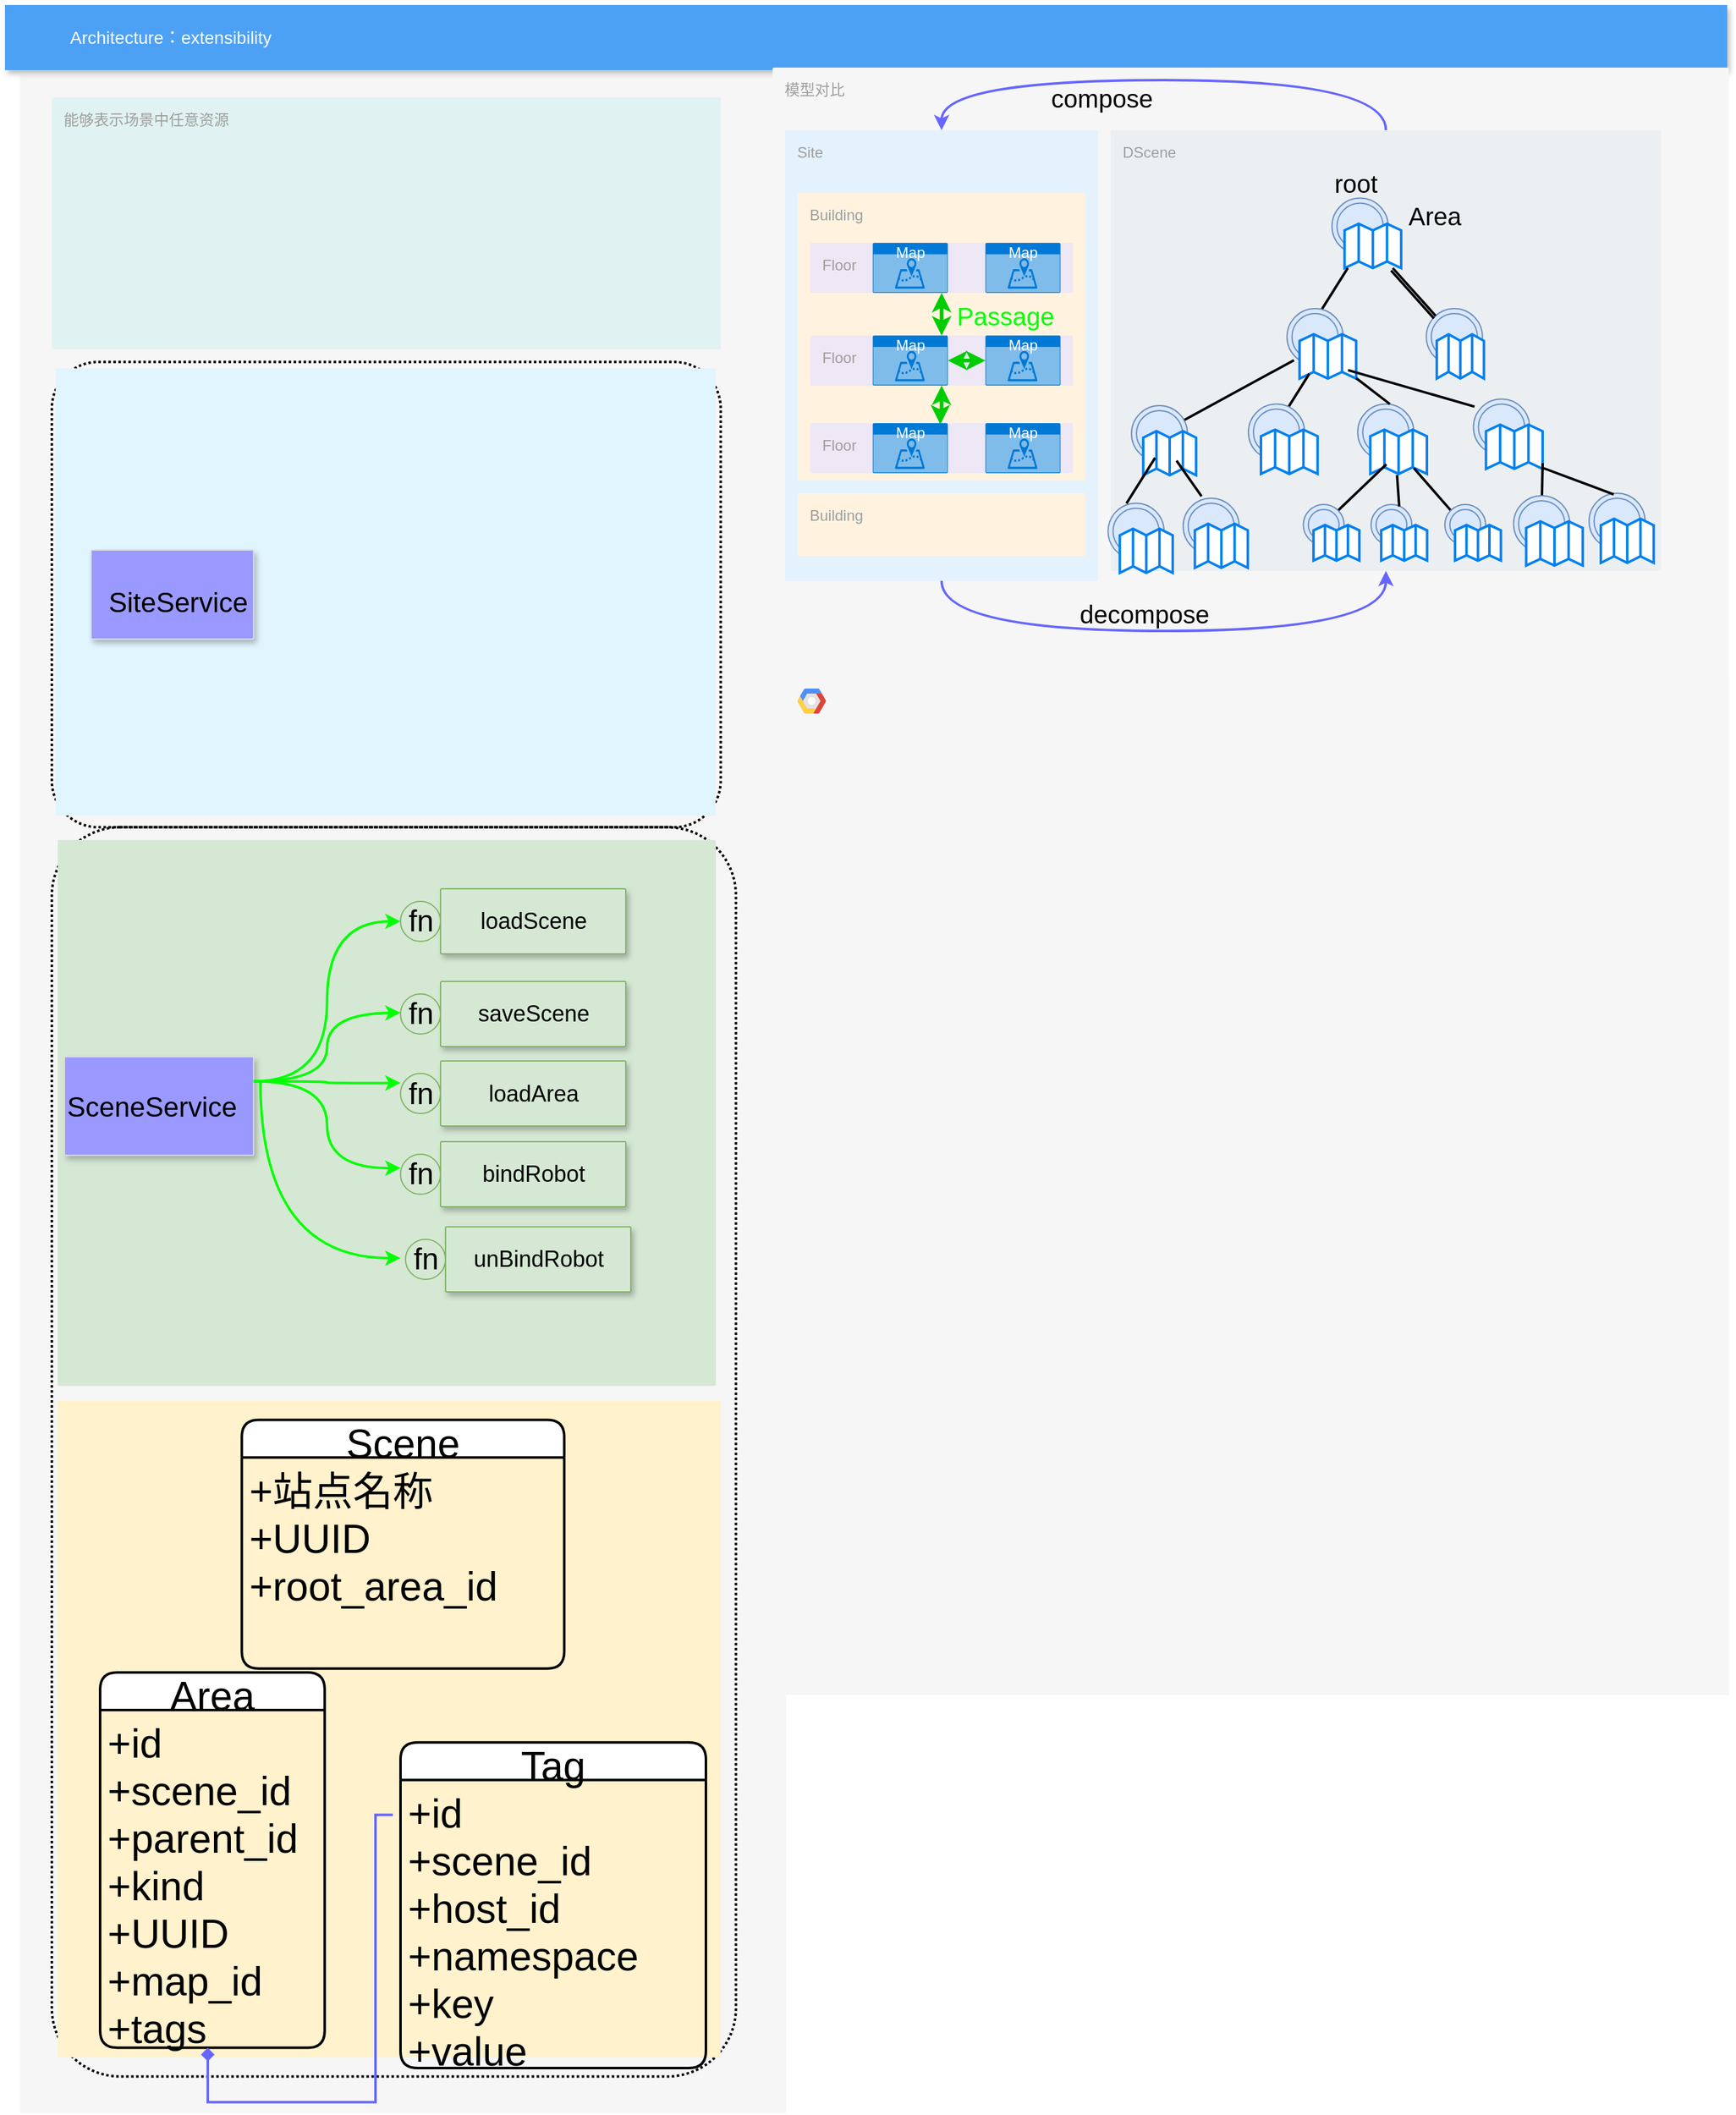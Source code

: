 <mxfile version="17.4.6" type="github">
  <diagram id="f106602c-feb2-e66a-4537-3a34d633f6aa" name="Page-1">
    <mxGraphModel dx="2060" dy="1194" grid="1" gridSize="4" guides="1" tooltips="1" connect="1" arrows="1" fold="1" page="1" pageScale="1" pageWidth="1169" pageHeight="827" background="none" math="0" shadow="0">
      <root>
        <mxCell id="0" />
        <mxCell id="1" parent="0" />
        <mxCell id="14" value="" style="fillColor=#F6F6F6;strokeColor=none;shadow=0;gradientColor=none;fontSize=14;align=left;spacing=10;fontColor=#717171;9E9E9E;verticalAlign=top;spacingTop=-4;fontStyle=0;spacingLeft=40;html=1;" parent="1" vertex="1">
          <mxGeometry x="460" y="96" width="612" height="1628" as="geometry" />
        </mxCell>
        <mxCell id="tvqW-mT6Z6pj6yy6xD2d-580" value="" style="rounded=1;arcSize=10;dashed=1;fillColor=none;gradientColor=none;dashPattern=1 1;strokeWidth=2;" vertex="1" parent="14">
          <mxGeometry x="25.415" y="600.794" width="546.585" height="997.93" as="geometry" />
        </mxCell>
        <mxCell id="MLptsEWVuVLRwVdw8l3M-595" value="" style="rounded=1;arcSize=10;dashed=1;fillColor=none;gradientColor=none;dashPattern=1 1;strokeWidth=2;" parent="14" vertex="1">
          <mxGeometry x="25.415" y="229.116" width="534.414" height="371.678" as="geometry" />
        </mxCell>
        <mxCell id="580" value="" style="rounded=1;absoluteArcSize=1;arcSize=2;html=1;strokeColor=none;gradientColor=none;shadow=0;dashed=0;strokeColor=none;fontSize=12;fontColor=#9E9E9E;align=left;verticalAlign=top;spacing=10;spacingTop=-4;fillColor=#E1F5FE;" parent="14" vertex="1">
          <mxGeometry x="28.397" y="234.208" width="527.376" height="357.244" as="geometry" />
        </mxCell>
        <mxCell id="572" value="" style="strokeColor=#dddddd;fillColor=#9999FF;shadow=1;strokeWidth=1;rounded=1;absoluteArcSize=1;arcSize=2;fontSize=10;fontColor=#9E9E9E;align=center;html=1;" parent="14" vertex="1">
          <mxGeometry x="56.794" y="379.404" width="129.816" height="71.115" as="geometry" />
        </mxCell>
        <mxCell id="MLptsEWVuVLRwVdw8l3M-589" value="" style="rounded=1;absoluteArcSize=1;arcSize=2;html=1;strokeColor=#82b366;shadow=0;dashed=0;strokeColor=none;fontSize=12;align=left;verticalAlign=top;spacing=10;spacingTop=-4;fillColor=#d5e8d4;" parent="14" vertex="1">
          <mxGeometry x="30.11" y="610.978" width="525.89" height="436.109" as="geometry" />
        </mxCell>
        <mxCell id="MLptsEWVuVLRwVdw8l3M-590" value="" style="rounded=1;absoluteArcSize=1;arcSize=2;html=1;strokeColor=#d6b656;shadow=0;dashed=0;strokeColor=none;fontSize=12;align=left;verticalAlign=top;spacing=10;spacingTop=-4;fillColor=#fff2cc;" parent="14" vertex="1">
          <mxGeometry x="30.111" y="1059.027" width="529.719" height="524.422" as="geometry" />
        </mxCell>
        <mxCell id="MLptsEWVuVLRwVdw8l3M-593" value="" style="strokeColor=#dddddd;fillColor=#9999FF;shadow=1;strokeWidth=1;rounded=1;absoluteArcSize=1;arcSize=2;fontSize=10;fontColor=#9E9E9E;align=center;html=1;" parent="14" vertex="1">
          <mxGeometry x="35.496" y="784.088" width="151.113" height="78.829" as="geometry" />
        </mxCell>
        <mxCell id="MLptsEWVuVLRwVdw8l3M-607" value="&lt;span style=&quot;font-size: 22px&quot;&gt;SiteService&lt;/span&gt;" style="text;html=1;resizable=0;autosize=1;align=center;verticalAlign=middle;points=[];fillColor=none;strokeColor=none;rounded=0;" parent="14" vertex="1">
          <mxGeometry x="60.848" y="412.416" width="130" height="20" as="geometry" />
        </mxCell>
        <mxCell id="MLptsEWVuVLRwVdw8l3M-609" value="SceneService" style="text;html=1;resizable=0;autosize=1;align=center;verticalAlign=middle;points=[];fillColor=none;strokeColor=none;rounded=0;fontSize=22;" parent="14" vertex="1">
          <mxGeometry x="30.109" y="809.548" width="150" height="30" as="geometry" />
        </mxCell>
        <mxCell id="tvqW-mT6Z6pj6yy6xD2d-581" value="能够表示场景中任意资源" style="sketch=0;points=[[0,0,0],[0.25,0,0],[0.5,0,0],[0.75,0,0],[1,0,0],[1,0.25,0],[1,0.5,0],[1,0.75,0],[1,1,0],[0.75,1,0],[0.5,1,0],[0.25,1,0],[0,1,0],[0,0.75,0],[0,0.5,0],[0,0.25,0]];rounded=1;absoluteArcSize=1;arcSize=2;html=1;strokeColor=none;gradientColor=none;shadow=0;dashed=0;fontSize=12;fontColor=#9E9E9E;align=left;verticalAlign=top;spacing=10;spacingTop=-4;fillColor=#E0F2F1;" vertex="1" parent="14">
          <mxGeometry x="25.415" y="17.82" width="534.414" height="201.113" as="geometry" />
        </mxCell>
        <mxCell id="tvqW-mT6Z6pj6yy6xD2d-582" value="Scene" style="swimlane;childLayout=stackLayout;horizontal=1;startSize=30;horizontalStack=0;rounded=1;fontSize=32;fontStyle=0;strokeWidth=2;resizeParent=0;resizeLast=1;shadow=0;dashed=0;align=center;" vertex="1" parent="14">
          <mxGeometry x="177.201" y="1074.302" width="257.603" height="198.568" as="geometry" />
        </mxCell>
        <mxCell id="tvqW-mT6Z6pj6yy6xD2d-583" value="+站点名称&#xa;+UUID&#xa;+root_area_id" style="align=left;strokeColor=none;fillColor=none;spacingLeft=4;fontSize=32;verticalAlign=top;resizable=0;rotatable=0;part=1;" vertex="1" parent="tvqW-mT6Z6pj6yy6xD2d-582">
          <mxGeometry y="30" width="257.603" height="168.568" as="geometry" />
        </mxCell>
        <mxCell id="tvqW-mT6Z6pj6yy6xD2d-584" value="Area" style="swimlane;childLayout=stackLayout;horizontal=1;startSize=30;horizontalStack=0;rounded=1;fontSize=32;fontStyle=0;strokeWidth=2;resizeParent=0;resizeLast=1;shadow=0;dashed=0;align=center;" vertex="1" parent="14">
          <mxGeometry x="64" y="1275.999" width="179.41" height="299.791" as="geometry" />
        </mxCell>
        <mxCell id="tvqW-mT6Z6pj6yy6xD2d-585" value="+id&#xa;+scene_id&#xa;+parent_id&#xa;+kind&#xa;+UUID&#xa;+map_id&#xa;+tags" style="align=left;strokeColor=none;fillColor=none;spacingLeft=4;fontSize=32;verticalAlign=top;resizable=0;rotatable=0;part=1;" vertex="1" parent="tvqW-mT6Z6pj6yy6xD2d-584">
          <mxGeometry y="30" width="179.41" height="269.791" as="geometry" />
        </mxCell>
        <mxCell id="tvqW-mT6Z6pj6yy6xD2d-587" value="Tag" style="swimlane;childLayout=stackLayout;horizontal=1;startSize=30;horizontalStack=0;rounded=1;fontSize=32;fontStyle=0;strokeWidth=2;resizeParent=0;resizeLast=1;shadow=0;dashed=0;align=center;" vertex="1" parent="14">
          <mxGeometry x="304" y="1331.86" width="244" height="260.14" as="geometry" />
        </mxCell>
        <mxCell id="tvqW-mT6Z6pj6yy6xD2d-588" value="+id&#xa;+scene_id&#xa;+host_id&#xa;+namespace&#xa;+key&#xa;+value&#xa;" style="align=left;strokeColor=none;fillColor=none;spacingLeft=4;fontSize=32;verticalAlign=top;resizable=0;rotatable=0;part=1;" vertex="1" parent="tvqW-mT6Z6pj6yy6xD2d-587">
          <mxGeometry y="30" width="244" height="230.14" as="geometry" />
        </mxCell>
        <mxCell id="tvqW-mT6Z6pj6yy6xD2d-586" style="edgeStyle=orthogonalEdgeStyle;rounded=0;orthogonalLoop=1;jettySize=auto;html=1;fontColor=#7F00FF;endArrow=diamond;endFill=1;strokeColor=#6666FF;strokeWidth=2;exitX=-0.025;exitY=0.121;exitDx=0;exitDy=0;exitPerimeter=0;" edge="1" parent="14" source="tvqW-mT6Z6pj6yy6xD2d-588" target="tvqW-mT6Z6pj6yy6xD2d-585">
          <mxGeometry relative="1" as="geometry">
            <mxPoint x="654" y="1063.775" as="targetPoint" />
            <Array as="points">
              <mxPoint x="298" y="1390.312" />
              <mxPoint x="284" y="1390.312" />
              <mxPoint x="284" y="1619.317" />
              <mxPoint x="150" y="1619.317" />
            </Array>
          </mxGeometry>
        </mxCell>
        <mxCell id="tvqW-mT6Z6pj6yy6xD2d-597" style="edgeStyle=orthogonalEdgeStyle;curved=1;rounded=0;orthogonalLoop=1;jettySize=auto;html=1;entryX=1;entryY=0.25;entryDx=0;entryDy=0;startArrow=classic;startFill=1;strokeWidth=2;strokeColor=#00FF00;endArrow=none;endFill=0;" edge="1" parent="14" source="tvqW-mT6Z6pj6yy6xD2d-592" target="MLptsEWVuVLRwVdw8l3M-593">
          <mxGeometry relative="1" as="geometry" />
        </mxCell>
        <mxCell id="tvqW-mT6Z6pj6yy6xD2d-599" style="edgeStyle=orthogonalEdgeStyle;curved=1;rounded=0;orthogonalLoop=1;jettySize=auto;html=1;entryX=1;entryY=0.25;entryDx=0;entryDy=0;startArrow=classic;startFill=1;endArrow=none;endFill=0;strokeColor=#00FF00;strokeWidth=2;" edge="1" parent="14" target="MLptsEWVuVLRwVdw8l3M-593">
          <mxGeometry relative="1" as="geometry">
            <mxPoint x="304" y="805" as="sourcePoint" />
          </mxGeometry>
        </mxCell>
        <mxCell id="tvqW-mT6Z6pj6yy6xD2d-598" style="edgeStyle=orthogonalEdgeStyle;curved=1;rounded=0;orthogonalLoop=1;jettySize=auto;html=1;entryX=1;entryY=0.25;entryDx=0;entryDy=0;startArrow=classic;startFill=1;endArrow=none;endFill=0;strokeColor=#00FF00;strokeWidth=2;" edge="1" parent="14" target="MLptsEWVuVLRwVdw8l3M-593">
          <mxGeometry relative="1" as="geometry">
            <mxPoint x="304" y="749" as="sourcePoint" />
          </mxGeometry>
        </mxCell>
        <mxCell id="tvqW-mT6Z6pj6yy6xD2d-600" style="edgeStyle=orthogonalEdgeStyle;curved=1;rounded=0;orthogonalLoop=1;jettySize=auto;html=1;entryX=1;entryY=0.25;entryDx=0;entryDy=0;startArrow=classic;startFill=1;endArrow=none;endFill=0;strokeColor=#00FF00;strokeWidth=2;" edge="1" parent="14" target="MLptsEWVuVLRwVdw8l3M-593">
          <mxGeometry relative="1" as="geometry">
            <mxPoint x="304" y="873" as="sourcePoint" />
          </mxGeometry>
        </mxCell>
        <mxCell id="tvqW-mT6Z6pj6yy6xD2d-603" value="" style="group" vertex="1" connectable="0" parent="14">
          <mxGeometry x="304" y="650" width="180" height="52" as="geometry" />
        </mxCell>
        <mxCell id="tvqW-mT6Z6pj6yy6xD2d-592" value="fn" style="shape=mxgraph.electrical.abstract.function;html=1;shadow=0;dashed=0;align=center;strokeWidth=1;fontSize=24;fillColor=#d5e8d4;strokeColor=#82b366;" vertex="1" parent="tvqW-mT6Z6pj6yy6xD2d-603">
          <mxGeometry y="10" width="32" height="32" as="geometry" />
        </mxCell>
        <mxCell id="tvqW-mT6Z6pj6yy6xD2d-602" value="&lt;font style=&quot;font-size: 18px&quot;&gt;loadScene&lt;/font&gt;" style="strokeColor=#82b366;fillColor=#d5e8d4;shadow=1;strokeWidth=1;rounded=1;absoluteArcSize=1;arcSize=2;fontSize=10;align=center;html=1;" vertex="1" parent="tvqW-mT6Z6pj6yy6xD2d-603">
          <mxGeometry x="32" width="148" height="52" as="geometry" />
        </mxCell>
        <mxCell id="tvqW-mT6Z6pj6yy6xD2d-604" value="" style="group" vertex="1" connectable="0" parent="14">
          <mxGeometry x="304" y="724" width="180" height="52" as="geometry" />
        </mxCell>
        <mxCell id="tvqW-mT6Z6pj6yy6xD2d-605" value="fn" style="shape=mxgraph.electrical.abstract.function;html=1;shadow=0;dashed=0;align=center;strokeWidth=1;fontSize=24;fillColor=#d5e8d4;strokeColor=#82b366;" vertex="1" parent="tvqW-mT6Z6pj6yy6xD2d-604">
          <mxGeometry y="10" width="32" height="32" as="geometry" />
        </mxCell>
        <mxCell id="tvqW-mT6Z6pj6yy6xD2d-606" value="&lt;font style=&quot;font-size: 18px&quot;&gt;saveScene&lt;/font&gt;" style="strokeColor=#82b366;fillColor=#d5e8d4;shadow=1;strokeWidth=1;rounded=1;absoluteArcSize=1;arcSize=2;fontSize=10;align=center;html=1;" vertex="1" parent="tvqW-mT6Z6pj6yy6xD2d-604">
          <mxGeometry x="32" width="148" height="52" as="geometry" />
        </mxCell>
        <mxCell id="tvqW-mT6Z6pj6yy6xD2d-607" value="" style="group" vertex="1" connectable="0" parent="14">
          <mxGeometry x="304" y="787.55" width="180" height="52" as="geometry" />
        </mxCell>
        <mxCell id="tvqW-mT6Z6pj6yy6xD2d-608" value="fn" style="shape=mxgraph.electrical.abstract.function;html=1;shadow=0;dashed=0;align=center;strokeWidth=1;fontSize=24;fillColor=#d5e8d4;strokeColor=#82b366;" vertex="1" parent="tvqW-mT6Z6pj6yy6xD2d-607">
          <mxGeometry y="10" width="32" height="32" as="geometry" />
        </mxCell>
        <mxCell id="tvqW-mT6Z6pj6yy6xD2d-609" value="&lt;font style=&quot;font-size: 18px&quot;&gt;loadArea&lt;/font&gt;" style="strokeColor=#82b366;fillColor=#d5e8d4;shadow=1;strokeWidth=1;rounded=1;absoluteArcSize=1;arcSize=2;fontSize=10;align=center;html=1;" vertex="1" parent="tvqW-mT6Z6pj6yy6xD2d-607">
          <mxGeometry x="32" width="148" height="52" as="geometry" />
        </mxCell>
        <mxCell id="tvqW-mT6Z6pj6yy6xD2d-610" value="" style="group" vertex="1" connectable="0" parent="14">
          <mxGeometry x="304" y="852" width="180" height="52" as="geometry" />
        </mxCell>
        <mxCell id="tvqW-mT6Z6pj6yy6xD2d-611" value="fn" style="shape=mxgraph.electrical.abstract.function;html=1;shadow=0;dashed=0;align=center;strokeWidth=1;fontSize=24;fillColor=#d5e8d4;strokeColor=#82b366;" vertex="1" parent="tvqW-mT6Z6pj6yy6xD2d-610">
          <mxGeometry y="10" width="32" height="32" as="geometry" />
        </mxCell>
        <mxCell id="tvqW-mT6Z6pj6yy6xD2d-612" value="&lt;font style=&quot;font-size: 18px&quot;&gt;bindRobot&lt;/font&gt;" style="strokeColor=#82b366;fillColor=#d5e8d4;shadow=1;strokeWidth=1;rounded=1;absoluteArcSize=1;arcSize=2;fontSize=10;align=center;html=1;" vertex="1" parent="tvqW-mT6Z6pj6yy6xD2d-610">
          <mxGeometry x="32" width="148" height="52" as="geometry" />
        </mxCell>
        <mxCell id="tvqW-mT6Z6pj6yy6xD2d-613" value="" style="group" vertex="1" connectable="0" parent="14">
          <mxGeometry x="308" y="920" width="180" height="52" as="geometry" />
        </mxCell>
        <mxCell id="tvqW-mT6Z6pj6yy6xD2d-614" value="fn" style="shape=mxgraph.electrical.abstract.function;html=1;shadow=0;dashed=0;align=center;strokeWidth=1;fontSize=24;fillColor=#d5e8d4;strokeColor=#82b366;" vertex="1" parent="tvqW-mT6Z6pj6yy6xD2d-613">
          <mxGeometry y="10" width="32" height="32" as="geometry" />
        </mxCell>
        <mxCell id="tvqW-mT6Z6pj6yy6xD2d-615" value="&lt;font style=&quot;font-size: 18px&quot;&gt;unBindRobot&lt;/font&gt;" style="strokeColor=#82b366;fillColor=#d5e8d4;shadow=1;strokeWidth=1;rounded=1;absoluteArcSize=1;arcSize=2;fontSize=10;align=center;html=1;" vertex="1" parent="tvqW-mT6Z6pj6yy6xD2d-613">
          <mxGeometry x="32" width="148" height="52" as="geometry" />
        </mxCell>
        <mxCell id="2" value="Architecture：extensibility" style="fillColor=#4DA1F5;strokeColor=none;shadow=1;gradientColor=none;fontSize=14;align=left;spacingLeft=50;fontColor=#ffffff;html=1;" parent="1" vertex="1">
          <mxGeometry x="448" y="40" width="1376" height="52" as="geometry" />
        </mxCell>
        <mxCell id="MLptsEWVuVLRwVdw8l3M-666" value="模型对比" style="sketch=0;points=[[0,0,0],[0.25,0,0],[0.5,0,0],[0.75,0,0],[1,0,0],[1,0.25,0],[1,0.5,0],[1,0.75,0],[1,1,0],[0.75,1,0],[0.5,1,0],[0.25,1,0],[0,1,0],[0,0.75,0],[0,0.5,0],[0,0.25,0]];rounded=1;absoluteArcSize=1;arcSize=2;html=1;strokeColor=none;gradientColor=none;shadow=0;dashed=0;fontSize=12;fontColor=#9E9E9E;align=left;verticalAlign=top;spacing=10;spacingTop=-4;fillColor=#F6F6F6;" parent="1" vertex="1">
          <mxGeometry x="1061.3" y="90" width="764" height="1300" as="geometry" />
        </mxCell>
        <mxCell id="MLptsEWVuVLRwVdw8l3M-667" value="Site" style="sketch=0;points=[[0,0,0],[0.25,0,0],[0.5,0,0],[0.75,0,0],[1,0,0],[1,0.25,0],[1,0.5,0],[1,0.75,0],[1,1,0],[0.75,1,0],[0.5,1,0],[0.25,1,0],[0,1,0],[0,0.75,0],[0,0.5,0],[0,0.25,0]];rounded=1;absoluteArcSize=1;arcSize=2;html=1;strokeColor=none;gradientColor=none;shadow=0;dashed=0;fontSize=12;fontColor=#9E9E9E;align=left;verticalAlign=top;spacing=10;spacingTop=-4;fillColor=#E3F2FD;" parent="MLptsEWVuVLRwVdw8l3M-666" vertex="1">
          <mxGeometry width="250" height="360" relative="1" as="geometry">
            <mxPoint x="10" y="50" as="offset" />
          </mxGeometry>
        </mxCell>
        <mxCell id="MLptsEWVuVLRwVdw8l3M-668" value="Building" style="sketch=0;points=[[0,0,0],[0.25,0,0],[0.5,0,0],[0.75,0,0],[1,0,0],[1,0.25,0],[1,0.5,0],[1,0.75,0],[1,1,0],[0.75,1,0],[0.5,1,0],[0.25,1,0],[0,1,0],[0,0.75,0],[0,0.5,0],[0,0.25,0]];rounded=1;absoluteArcSize=1;arcSize=2;html=1;strokeColor=none;gradientColor=none;shadow=0;dashed=0;fontSize=12;fontColor=#9E9E9E;align=left;verticalAlign=top;spacing=10;spacingTop=-4;fillColor=#FFF3E0;" parent="MLptsEWVuVLRwVdw8l3M-667" vertex="1">
          <mxGeometry width="230" height="230" relative="1" as="geometry">
            <mxPoint x="10" y="50" as="offset" />
          </mxGeometry>
        </mxCell>
        <mxCell id="MLptsEWVuVLRwVdw8l3M-687" value="" style="group" parent="MLptsEWVuVLRwVdw8l3M-668" vertex="1" connectable="0">
          <mxGeometry x="10" y="40" width="210" height="40" as="geometry" />
        </mxCell>
        <mxCell id="MLptsEWVuVLRwVdw8l3M-696" style="edgeStyle=orthogonalEdgeStyle;rounded=0;orthogonalLoop=1;jettySize=auto;html=1;fontSize=20;startArrow=classic;startFill=1;strokeColor=#00CC00;strokeWidth=3;" parent="MLptsEWVuVLRwVdw8l3M-687" source="MLptsEWVuVLRwVdw8l3M-669" target="MLptsEWVuVLRwVdw8l3M-689" edge="1">
          <mxGeometry relative="1" as="geometry" />
        </mxCell>
        <mxCell id="MLptsEWVuVLRwVdw8l3M-669" value="Floor" style="sketch=0;points=[[0,0,0],[0.25,0,0],[0.5,0,0],[0.75,0,0],[1,0,0],[1,0.25,0],[1,0.5,0],[1,0.75,0],[1,1,0],[0.75,1,0],[0.5,1,0],[0.25,1,0],[0,1,0],[0,0.75,0],[0,0.5,0],[0,0.25,0]];rounded=1;absoluteArcSize=1;arcSize=2;html=1;strokeColor=none;gradientColor=none;shadow=0;dashed=0;fontSize=12;fontColor=#9E9E9E;align=left;verticalAlign=top;spacing=10;spacingTop=-4;fillColor=#EDE7F6;" parent="MLptsEWVuVLRwVdw8l3M-687" vertex="1">
          <mxGeometry width="210" height="40" relative="1" as="geometry">
            <mxPoint as="offset" />
          </mxGeometry>
        </mxCell>
        <mxCell id="MLptsEWVuVLRwVdw8l3M-685" value="Map" style="html=1;strokeColor=none;fillColor=#0079D6;labelPosition=center;verticalLabelPosition=middle;verticalAlign=top;align=center;fontSize=12;outlineConnect=0;spacingTop=-6;fontColor=#FFFFFF;sketch=0;shape=mxgraph.sitemap.map;" parent="MLptsEWVuVLRwVdw8l3M-687" vertex="1">
          <mxGeometry x="50" width="60" height="40" as="geometry" />
        </mxCell>
        <mxCell id="MLptsEWVuVLRwVdw8l3M-686" value="Map" style="html=1;strokeColor=none;fillColor=#0079D6;labelPosition=center;verticalLabelPosition=middle;verticalAlign=top;align=center;fontSize=12;outlineConnect=0;spacingTop=-6;fontColor=#FFFFFF;sketch=0;shape=mxgraph.sitemap.map;" parent="MLptsEWVuVLRwVdw8l3M-687" vertex="1">
          <mxGeometry x="140" width="60" height="40" as="geometry" />
        </mxCell>
        <mxCell id="MLptsEWVuVLRwVdw8l3M-688" value="" style="group" parent="MLptsEWVuVLRwVdw8l3M-668" vertex="1" connectable="0">
          <mxGeometry x="10" y="114" width="210" height="40" as="geometry" />
        </mxCell>
        <mxCell id="MLptsEWVuVLRwVdw8l3M-689" value="Floor" style="sketch=0;points=[[0,0,0],[0.25,0,0],[0.5,0,0],[0.75,0,0],[1,0,0],[1,0.25,0],[1,0.5,0],[1,0.75,0],[1,1,0],[0.75,1,0],[0.5,1,0],[0.25,1,0],[0,1,0],[0,0.75,0],[0,0.5,0],[0,0.25,0]];rounded=1;absoluteArcSize=1;arcSize=2;html=1;strokeColor=none;gradientColor=none;shadow=0;dashed=0;fontSize=12;fontColor=#9E9E9E;align=left;verticalAlign=top;spacing=10;spacingTop=-4;fillColor=#EDE7F6;" parent="MLptsEWVuVLRwVdw8l3M-688" vertex="1">
          <mxGeometry width="210" height="40" relative="1" as="geometry">
            <mxPoint as="offset" />
          </mxGeometry>
        </mxCell>
        <mxCell id="MLptsEWVuVLRwVdw8l3M-698" style="edgeStyle=orthogonalEdgeStyle;rounded=0;orthogonalLoop=1;jettySize=auto;html=1;entryX=0.9;entryY=0.025;entryDx=0;entryDy=0;entryPerimeter=0;fontSize=20;startArrow=classic;startFill=1;strokeColor=#00CC00;strokeWidth=3;" parent="MLptsEWVuVLRwVdw8l3M-688" source="MLptsEWVuVLRwVdw8l3M-689" target="MLptsEWVuVLRwVdw8l3M-694" edge="1">
          <mxGeometry relative="1" as="geometry" />
        </mxCell>
        <mxCell id="MLptsEWVuVLRwVdw8l3M-697" style="edgeStyle=orthogonalEdgeStyle;rounded=0;orthogonalLoop=1;jettySize=auto;html=1;exitX=1;exitY=0.5;exitDx=0;exitDy=0;exitPerimeter=0;fontSize=20;startArrow=classic;startFill=1;strokeColor=#00CC00;strokeWidth=3;" parent="MLptsEWVuVLRwVdw8l3M-688" source="MLptsEWVuVLRwVdw8l3M-690" target="MLptsEWVuVLRwVdw8l3M-691" edge="1">
          <mxGeometry relative="1" as="geometry" />
        </mxCell>
        <mxCell id="MLptsEWVuVLRwVdw8l3M-690" value="Map" style="html=1;strokeColor=none;fillColor=#0079D6;labelPosition=center;verticalLabelPosition=middle;verticalAlign=top;align=center;fontSize=12;outlineConnect=0;spacingTop=-6;fontColor=#FFFFFF;sketch=0;shape=mxgraph.sitemap.map;" parent="MLptsEWVuVLRwVdw8l3M-688" vertex="1">
          <mxGeometry x="50" width="60" height="40" as="geometry" />
        </mxCell>
        <mxCell id="MLptsEWVuVLRwVdw8l3M-691" value="Map" style="html=1;strokeColor=none;fillColor=#0079D6;labelPosition=center;verticalLabelPosition=middle;verticalAlign=top;align=center;fontSize=12;outlineConnect=0;spacingTop=-6;fontColor=#FFFFFF;sketch=0;shape=mxgraph.sitemap.map;" parent="MLptsEWVuVLRwVdw8l3M-688" vertex="1">
          <mxGeometry x="140" width="60" height="40" as="geometry" />
        </mxCell>
        <mxCell id="MLptsEWVuVLRwVdw8l3M-692" value="" style="group" parent="MLptsEWVuVLRwVdw8l3M-668" vertex="1" connectable="0">
          <mxGeometry x="10" y="184" width="210" height="40" as="geometry" />
        </mxCell>
        <mxCell id="MLptsEWVuVLRwVdw8l3M-693" value="Floor" style="sketch=0;points=[[0,0,0],[0.25,0,0],[0.5,0,0],[0.75,0,0],[1,0,0],[1,0.25,0],[1,0.5,0],[1,0.75,0],[1,1,0],[0.75,1,0],[0.5,1,0],[0.25,1,0],[0,1,0],[0,0.75,0],[0,0.5,0],[0,0.25,0]];rounded=1;absoluteArcSize=1;arcSize=2;html=1;strokeColor=none;gradientColor=none;shadow=0;dashed=0;fontSize=12;fontColor=#9E9E9E;align=left;verticalAlign=top;spacing=10;spacingTop=-4;fillColor=#EDE7F6;" parent="MLptsEWVuVLRwVdw8l3M-692" vertex="1">
          <mxGeometry width="210" height="40" relative="1" as="geometry">
            <mxPoint as="offset" />
          </mxGeometry>
        </mxCell>
        <mxCell id="MLptsEWVuVLRwVdw8l3M-694" value="Map" style="html=1;strokeColor=none;fillColor=#0079D6;labelPosition=center;verticalLabelPosition=middle;verticalAlign=top;align=center;fontSize=12;outlineConnect=0;spacingTop=-6;fontColor=#FFFFFF;sketch=0;shape=mxgraph.sitemap.map;" parent="MLptsEWVuVLRwVdw8l3M-692" vertex="1">
          <mxGeometry x="50" width="60" height="40" as="geometry" />
        </mxCell>
        <mxCell id="MLptsEWVuVLRwVdw8l3M-695" value="Map" style="html=1;strokeColor=none;fillColor=#0079D6;labelPosition=center;verticalLabelPosition=middle;verticalAlign=top;align=center;fontSize=12;outlineConnect=0;spacingTop=-6;fontColor=#FFFFFF;sketch=0;shape=mxgraph.sitemap.map;" parent="MLptsEWVuVLRwVdw8l3M-692" vertex="1">
          <mxGeometry x="140" width="60" height="40" as="geometry" />
        </mxCell>
        <mxCell id="MLptsEWVuVLRwVdw8l3M-699" value="&lt;font color=&quot;#00ff00&quot;&gt;Passage&lt;/font&gt;" style="text;html=1;resizable=0;autosize=1;align=center;verticalAlign=middle;points=[];fillColor=none;strokeColor=none;rounded=0;fontSize=20;" parent="MLptsEWVuVLRwVdw8l3M-668" vertex="1">
          <mxGeometry x="120" y="82" width="92" height="32" as="geometry" />
        </mxCell>
        <mxCell id="MLptsEWVuVLRwVdw8l3M-681" value="Building" style="sketch=0;points=[[0,0,0],[0.25,0,0],[0.5,0,0],[0.75,0,0],[1,0,0],[1,0.25,0],[1,0.5,0],[1,0.75,0],[1,1,0],[0.75,1,0],[0.5,1,0],[0.25,1,0],[0,1,0],[0,0.75,0],[0,0.5,0],[0,0.25,0]];rounded=1;absoluteArcSize=1;arcSize=2;html=1;strokeColor=none;gradientColor=none;shadow=0;dashed=0;fontSize=12;fontColor=#9E9E9E;align=left;verticalAlign=top;spacing=10;spacingTop=-4;fillColor=#FFF3E0;" parent="MLptsEWVuVLRwVdw8l3M-667" vertex="1">
          <mxGeometry x="10" y="290" width="230" height="50" as="geometry" />
        </mxCell>
        <mxCell id="MLptsEWVuVLRwVdw8l3M-798" style="edgeStyle=orthogonalEdgeStyle;curved=1;rounded=0;orthogonalLoop=1;jettySize=auto;html=1;exitX=0.5;exitY=0;exitDx=0;exitDy=0;exitPerimeter=0;entryX=0.5;entryY=0;entryDx=0;entryDy=0;entryPerimeter=0;fontSize=20;fontColor=#000000;startArrow=none;startFill=0;strokeColor=#6666FF;strokeWidth=2;" parent="MLptsEWVuVLRwVdw8l3M-666" source="MLptsEWVuVLRwVdw8l3M-673" target="MLptsEWVuVLRwVdw8l3M-667" edge="1">
          <mxGeometry relative="1" as="geometry">
            <Array as="points">
              <mxPoint x="490" y="10" />
              <mxPoint x="135" y="10" />
            </Array>
          </mxGeometry>
        </mxCell>
        <mxCell id="MLptsEWVuVLRwVdw8l3M-673" value="DScene" style="sketch=0;points=[[0,0,0],[0.25,0,0],[0.5,0,0],[0.75,0,0],[1,0,0],[1,0.25,0],[1,0.5,0],[1,0.75,0],[1,1,0],[0.75,1,0],[0.5,1,0],[0.25,1,0],[0,1,0],[0,0.75,0],[0,0.5,0],[0,0.25,0]];rounded=1;absoluteArcSize=1;arcSize=2;html=1;strokeColor=none;gradientColor=none;shadow=0;dashed=0;fontSize=12;fontColor=#9E9E9E;align=left;verticalAlign=top;spacing=10;spacingTop=-4;fillColor=#ECEFF1;" parent="MLptsEWVuVLRwVdw8l3M-666" vertex="1">
          <mxGeometry width="440" height="352" relative="1" as="geometry">
            <mxPoint x="270" y="50" as="offset" />
          </mxGeometry>
        </mxCell>
        <mxCell id="MLptsEWVuVLRwVdw8l3M-705" value="" style="group" parent="MLptsEWVuVLRwVdw8l3M-666" vertex="1" connectable="0">
          <mxGeometry x="446.905" y="104.297" width="113.867" height="72.206" as="geometry" />
        </mxCell>
        <mxCell id="MLptsEWVuVLRwVdw8l3M-706" value="" style="ellipse;shape=doubleEllipse;whiteSpace=wrap;html=1;aspect=fixed;fontSize=46;fillColor=#dae8fc;strokeColor=#6c8ebf;" parent="MLptsEWVuVLRwVdw8l3M-705" vertex="1">
          <mxGeometry width="44.889" height="44.889" as="geometry" />
        </mxCell>
        <mxCell id="MLptsEWVuVLRwVdw8l3M-707" value="" style="shape=image;html=1;verticalAlign=top;verticalLabelPosition=bottom;labelBackgroundColor=#ffffff;imageAspect=0;aspect=fixed;image=https://cdn4.iconfinder.com/data/icons/travello-basic-ui-1/64/tag-128.png;fontSize=46;fontColor=#7F00FF;" parent="MLptsEWVuVLRwVdw8l3M-705" vertex="1">
          <mxGeometry x="60.302" y="41.803" width="20.521" height="20.521" as="geometry" />
        </mxCell>
        <mxCell id="MLptsEWVuVLRwVdw8l3M-708" value="" style="html=1;verticalLabelPosition=bottom;align=center;labelBackgroundColor=#ffffff;verticalAlign=top;strokeWidth=2;strokeColor=#0080F0;shadow=0;dashed=0;shape=mxgraph.ios7.icons.map;fontSize=46;fontColor=#7F00FF;" parent="MLptsEWVuVLRwVdw8l3M-705" vertex="1">
          <mxGeometry x="10.05" y="20.427" width="45.227" height="35.39" as="geometry" />
        </mxCell>
        <mxCell id="MLptsEWVuVLRwVdw8l3M-754" value="Area" style="text;html=1;resizable=0;autosize=1;align=center;verticalAlign=middle;points=[];fillColor=none;strokeColor=none;rounded=0;fontSize=20;fontColor=#000000;" parent="MLptsEWVuVLRwVdw8l3M-705" vertex="1">
          <mxGeometry x="53.937" y="-2.006" width="56" height="32" as="geometry" />
        </mxCell>
        <mxCell id="MLptsEWVuVLRwVdw8l3M-721" style="edgeStyle=none;html=1;labelBackgroundColor=none;endArrow=none;endFill=0;strokeWidth=2;fontFamily=Verdana;fontSize=15;fontColor=#036897;exitX=0.057;exitY=0.999;exitDx=0;exitDy=0;exitPerimeter=0;" parent="MLptsEWVuVLRwVdw8l3M-666" source="MLptsEWVuVLRwVdw8l3M-708" edge="1">
          <mxGeometry relative="1" as="geometry">
            <mxPoint x="453.817" y="160.458" as="sourcePoint" />
            <mxPoint x="436.632" y="196.56" as="targetPoint" />
          </mxGeometry>
        </mxCell>
        <mxCell id="MLptsEWVuVLRwVdw8l3M-723" value="&lt;font color=&quot;#000000&quot;&gt;root&lt;/font&gt;" style="text;html=1;resizable=0;autosize=1;align=center;verticalAlign=middle;points=[];fillColor=none;strokeColor=none;rounded=0;fontSize=20;fontColor=#00FF00;" parent="MLptsEWVuVLRwVdw8l3M-666" vertex="1">
          <mxGeometry x="441.768" y="76.217" width="48" height="32" as="geometry" />
        </mxCell>
        <mxCell id="MLptsEWVuVLRwVdw8l3M-725" value="" style="group" parent="MLptsEWVuVLRwVdw8l3M-666" vertex="1" connectable="0">
          <mxGeometry x="410.947" y="192.549" width="92.463" height="72.206" as="geometry" />
        </mxCell>
        <mxCell id="MLptsEWVuVLRwVdw8l3M-726" value="" style="ellipse;shape=doubleEllipse;whiteSpace=wrap;html=1;aspect=fixed;fontSize=46;fillColor=#dae8fc;strokeColor=#6c8ebf;" parent="MLptsEWVuVLRwVdw8l3M-725" vertex="1">
          <mxGeometry width="44.889" height="44.889" as="geometry" />
        </mxCell>
        <mxCell id="MLptsEWVuVLRwVdw8l3M-727" value="" style="shape=image;html=1;verticalAlign=top;verticalLabelPosition=bottom;labelBackgroundColor=#ffffff;imageAspect=0;aspect=fixed;image=https://cdn4.iconfinder.com/data/icons/travello-basic-ui-1/64/tag-128.png;fontSize=46;fontColor=#7F00FF;" parent="MLptsEWVuVLRwVdw8l3M-725" vertex="1">
          <mxGeometry x="60.302" y="41.803" width="20.521" height="20.521" as="geometry" />
        </mxCell>
        <mxCell id="MLptsEWVuVLRwVdw8l3M-728" value="" style="html=1;verticalLabelPosition=bottom;align=center;labelBackgroundColor=#ffffff;verticalAlign=top;strokeWidth=2;strokeColor=#0080F0;shadow=0;dashed=0;shape=mxgraph.ios7.icons.map;fontSize=46;fontColor=#7F00FF;" parent="MLptsEWVuVLRwVdw8l3M-725" vertex="1">
          <mxGeometry x="10.05" y="20.427" width="45.227" height="35.39" as="geometry" />
        </mxCell>
        <mxCell id="MLptsEWVuVLRwVdw8l3M-733" style="edgeStyle=none;html=1;labelBackgroundColor=none;endArrow=none;endFill=0;strokeWidth=2;fontFamily=Verdana;fontSize=15;fontColor=#036897;exitX=0.057;exitY=0.999;exitDx=0;exitDy=0;exitPerimeter=0;" parent="MLptsEWVuVLRwVdw8l3M-725" edge="1">
          <mxGeometry relative="1" as="geometry">
            <mxPoint x="17.765" y="52.151" as="sourcePoint" />
            <mxPoint x="-5.137" y="88.633" as="targetPoint" />
          </mxGeometry>
        </mxCell>
        <mxCell id="MLptsEWVuVLRwVdw8l3M-738" value="" style="group" parent="MLptsEWVuVLRwVdw8l3M-666" vertex="1" connectable="0">
          <mxGeometry x="467.453" y="268.766" width="92.463" height="72.206" as="geometry" />
        </mxCell>
        <mxCell id="MLptsEWVuVLRwVdw8l3M-739" value="" style="ellipse;shape=doubleEllipse;whiteSpace=wrap;html=1;aspect=fixed;fontSize=46;fillColor=#dae8fc;strokeColor=#6c8ebf;" parent="MLptsEWVuVLRwVdw8l3M-738" vertex="1">
          <mxGeometry width="44.889" height="44.889" as="geometry" />
        </mxCell>
        <mxCell id="MLptsEWVuVLRwVdw8l3M-740" value="" style="shape=image;html=1;verticalAlign=top;verticalLabelPosition=bottom;labelBackgroundColor=#ffffff;imageAspect=0;aspect=fixed;image=https://cdn4.iconfinder.com/data/icons/travello-basic-ui-1/64/tag-128.png;fontSize=46;fontColor=#7F00FF;" parent="MLptsEWVuVLRwVdw8l3M-738" vertex="1">
          <mxGeometry x="60.302" y="41.803" width="20.521" height="20.521" as="geometry" />
        </mxCell>
        <mxCell id="MLptsEWVuVLRwVdw8l3M-741" value="" style="html=1;verticalLabelPosition=bottom;align=center;labelBackgroundColor=#ffffff;verticalAlign=top;strokeWidth=2;strokeColor=#0080F0;shadow=0;dashed=0;shape=mxgraph.ios7.icons.map;fontSize=46;fontColor=#7F00FF;" parent="MLptsEWVuVLRwVdw8l3M-738" vertex="1">
          <mxGeometry x="10.05" y="20.427" width="45.227" height="35.39" as="geometry" />
        </mxCell>
        <mxCell id="MLptsEWVuVLRwVdw8l3M-763" style="edgeStyle=none;html=1;labelBackgroundColor=none;endArrow=none;endFill=0;strokeWidth=2;fontFamily=Verdana;fontSize=15;fontColor=#036897;exitX=0.057;exitY=0.999;exitDx=0;exitDy=0;exitPerimeter=0;entryX=1;entryY=0;entryDx=0;entryDy=0;" parent="MLptsEWVuVLRwVdw8l3M-738" target="MLptsEWVuVLRwVdw8l3M-766" edge="1">
          <mxGeometry relative="1" as="geometry">
            <mxPoint x="22.902" y="48.14" as="sourcePoint" />
            <mxPoint y="84.621" as="targetPoint" />
          </mxGeometry>
        </mxCell>
        <mxCell id="MLptsEWVuVLRwVdw8l3M-788" style="edgeStyle=none;html=1;labelBackgroundColor=none;endArrow=none;endFill=0;strokeWidth=2;fontFamily=Verdana;fontSize=15;fontColor=#036897;entryX=0;entryY=0;entryDx=0;entryDy=0;" parent="MLptsEWVuVLRwVdw8l3M-738" target="MLptsEWVuVLRwVdw8l3M-756" edge="1">
          <mxGeometry relative="1" as="geometry">
            <mxPoint x="44.885" y="51.238" as="sourcePoint" />
            <mxPoint x="79.117" y="89.458" as="targetPoint" />
          </mxGeometry>
        </mxCell>
        <mxCell id="MLptsEWVuVLRwVdw8l3M-734" value="" style="group" parent="MLptsEWVuVLRwVdw8l3M-666" vertex="1" connectable="0">
          <mxGeometry x="380.126" y="268.766" width="92.463" height="72.206" as="geometry" />
        </mxCell>
        <mxCell id="MLptsEWVuVLRwVdw8l3M-735" value="" style="ellipse;shape=doubleEllipse;whiteSpace=wrap;html=1;aspect=fixed;fontSize=46;fillColor=#dae8fc;strokeColor=#6c8ebf;" parent="MLptsEWVuVLRwVdw8l3M-734" vertex="1">
          <mxGeometry width="44.889" height="44.889" as="geometry" />
        </mxCell>
        <mxCell id="MLptsEWVuVLRwVdw8l3M-736" value="" style="shape=image;html=1;verticalAlign=top;verticalLabelPosition=bottom;labelBackgroundColor=#ffffff;imageAspect=0;aspect=fixed;image=https://cdn4.iconfinder.com/data/icons/travello-basic-ui-1/64/tag-128.png;fontSize=46;fontColor=#7F00FF;" parent="MLptsEWVuVLRwVdw8l3M-734" vertex="1">
          <mxGeometry x="60.302" y="41.803" width="20.521" height="20.521" as="geometry" />
        </mxCell>
        <mxCell id="MLptsEWVuVLRwVdw8l3M-737" value="" style="html=1;verticalLabelPosition=bottom;align=center;labelBackgroundColor=#ffffff;verticalAlign=top;strokeWidth=2;strokeColor=#0080F0;shadow=0;dashed=0;shape=mxgraph.ios7.icons.map;fontSize=46;fontColor=#7F00FF;" parent="MLptsEWVuVLRwVdw8l3M-734" vertex="1">
          <mxGeometry x="10.05" y="20.427" width="45.227" height="35.39" as="geometry" />
        </mxCell>
        <mxCell id="MLptsEWVuVLRwVdw8l3M-742" value="" style="group" parent="MLptsEWVuVLRwVdw8l3M-666" vertex="1" connectable="0">
          <mxGeometry x="559.916" y="264.754" width="92.463" height="72.206" as="geometry" />
        </mxCell>
        <mxCell id="MLptsEWVuVLRwVdw8l3M-743" value="" style="ellipse;shape=doubleEllipse;whiteSpace=wrap;html=1;aspect=fixed;fontSize=46;fillColor=#dae8fc;strokeColor=#6c8ebf;" parent="MLptsEWVuVLRwVdw8l3M-742" vertex="1">
          <mxGeometry width="44.889" height="44.889" as="geometry" />
        </mxCell>
        <mxCell id="MLptsEWVuVLRwVdw8l3M-744" value="" style="shape=image;html=1;verticalAlign=top;verticalLabelPosition=bottom;labelBackgroundColor=#ffffff;imageAspect=0;aspect=fixed;image=https://cdn4.iconfinder.com/data/icons/travello-basic-ui-1/64/tag-128.png;fontSize=46;fontColor=#7F00FF;" parent="MLptsEWVuVLRwVdw8l3M-742" vertex="1">
          <mxGeometry x="60.302" y="41.803" width="20.521" height="20.521" as="geometry" />
        </mxCell>
        <mxCell id="MLptsEWVuVLRwVdw8l3M-745" value="" style="html=1;verticalLabelPosition=bottom;align=center;labelBackgroundColor=#ffffff;verticalAlign=top;strokeWidth=2;strokeColor=#0080F0;shadow=0;dashed=0;shape=mxgraph.ios7.icons.map;fontSize=46;fontColor=#7F00FF;" parent="MLptsEWVuVLRwVdw8l3M-742" vertex="1">
          <mxGeometry x="10.05" y="20.427" width="45.227" height="35.39" as="geometry" />
        </mxCell>
        <mxCell id="MLptsEWVuVLRwVdw8l3M-793" style="edgeStyle=none;html=1;labelBackgroundColor=none;endArrow=none;endFill=0;strokeWidth=2;fontFamily=Verdana;fontSize=15;fontColor=#036897;exitX=0.057;exitY=0.999;exitDx=0;exitDy=0;exitPerimeter=0;" parent="MLptsEWVuVLRwVdw8l3M-742" target="MLptsEWVuVLRwVdw8l3M-774" edge="1">
          <mxGeometry relative="1" as="geometry">
            <mxPoint x="55.278" y="51.244" as="sourcePoint" />
            <mxPoint x="32.376" y="87.726" as="targetPoint" />
          </mxGeometry>
        </mxCell>
        <mxCell id="MLptsEWVuVLRwVdw8l3M-747" style="edgeStyle=none;html=1;labelBackgroundColor=none;endArrow=none;endFill=0;strokeWidth=2;fontFamily=Verdana;fontSize=15;fontColor=#036897;" parent="MLptsEWVuVLRwVdw8l3M-666" source="MLptsEWVuVLRwVdw8l3M-728" edge="1">
          <mxGeometry relative="1" as="geometry">
            <mxPoint x="516.039" y="232.284" as="sourcePoint" />
            <mxPoint x="493.137" y="268.766" as="targetPoint" />
          </mxGeometry>
        </mxCell>
        <mxCell id="MLptsEWVuVLRwVdw8l3M-729" value="" style="group" parent="MLptsEWVuVLRwVdw8l3M-666" vertex="1" connectable="0">
          <mxGeometry x="522.246" y="192.549" width="77.053" height="72.206" as="geometry" />
        </mxCell>
        <mxCell id="MLptsEWVuVLRwVdw8l3M-730" value="" style="ellipse;shape=doubleEllipse;whiteSpace=wrap;html=1;aspect=fixed;fontSize=46;fillColor=#dae8fc;strokeColor=#6c8ebf;" parent="MLptsEWVuVLRwVdw8l3M-729" vertex="1">
          <mxGeometry width="44.889" height="44.889" as="geometry" />
        </mxCell>
        <mxCell id="MLptsEWVuVLRwVdw8l3M-731" value="" style="shape=image;html=1;verticalAlign=top;verticalLabelPosition=bottom;labelBackgroundColor=#ffffff;imageAspect=0;aspect=fixed;image=https://cdn4.iconfinder.com/data/icons/travello-basic-ui-1/64/tag-128.png;fontSize=46;fontColor=#7F00FF;" parent="MLptsEWVuVLRwVdw8l3M-729" vertex="1">
          <mxGeometry x="50.252" y="41.803" width="20.521" height="20.521" as="geometry" />
        </mxCell>
        <mxCell id="MLptsEWVuVLRwVdw8l3M-732" value="" style="html=1;verticalLabelPosition=bottom;align=center;labelBackgroundColor=#ffffff;verticalAlign=top;strokeWidth=2;strokeColor=#0080F0;shadow=0;dashed=0;shape=mxgraph.ios7.icons.map;fontSize=46;fontColor=#7F00FF;" parent="MLptsEWVuVLRwVdw8l3M-729" vertex="1">
          <mxGeometry x="8.375" y="20.427" width="37.689" height="35.39" as="geometry" />
        </mxCell>
        <mxCell id="MLptsEWVuVLRwVdw8l3M-746" style="edgeStyle=none;html=1;labelBackgroundColor=none;endArrow=none;endFill=0;strokeWidth=2;fontFamily=Verdana;fontSize=15;fontColor=#036897;exitX=0.857;exitY=0.811;exitDx=0;exitDy=0;exitPerimeter=0;" parent="MLptsEWVuVLRwVdw8l3M-729" source="MLptsEWVuVLRwVdw8l3M-728" edge="1">
          <mxGeometry relative="1" as="geometry">
            <mxPoint x="57.611" y="41.802" as="sourcePoint" />
            <mxPoint x="38.526" y="78.283" as="targetPoint" />
          </mxGeometry>
        </mxCell>
        <mxCell id="MLptsEWVuVLRwVdw8l3M-722" style="edgeStyle=none;html=1;labelBackgroundColor=none;endArrow=none;endFill=0;strokeWidth=2;fontFamily=Verdana;fontSize=15;fontColor=#036897;" parent="MLptsEWVuVLRwVdw8l3M-666" source="MLptsEWVuVLRwVdw8l3M-708" target="MLptsEWVuVLRwVdw8l3M-730" edge="1">
          <mxGeometry relative="1" as="geometry">
            <mxPoint x="386.742" y="168.481" as="sourcePoint" />
            <mxPoint x="445.193" y="192.549" as="targetPoint" />
          </mxGeometry>
        </mxCell>
        <mxCell id="MLptsEWVuVLRwVdw8l3M-753" style="edgeStyle=none;html=1;labelBackgroundColor=none;endArrow=none;endFill=0;strokeWidth=2;fontFamily=Verdana;fontSize=15;fontColor=#036897;" parent="MLptsEWVuVLRwVdw8l3M-666" source="MLptsEWVuVLRwVdw8l3M-750" edge="1">
          <mxGeometry relative="1" as="geometry">
            <mxPoint x="315.497" y="204.581" as="sourcePoint" />
            <mxPoint x="416.512" y="233.736" as="targetPoint" />
          </mxGeometry>
        </mxCell>
        <mxCell id="MLptsEWVuVLRwVdw8l3M-765" value="" style="group" parent="MLptsEWVuVLRwVdw8l3M-666" vertex="1" connectable="0">
          <mxGeometry x="424" y="349" width="188" height="58" as="geometry" />
        </mxCell>
        <mxCell id="MLptsEWVuVLRwVdw8l3M-766" value="" style="ellipse;shape=doubleEllipse;whiteSpace=wrap;html=1;aspect=fixed;fontSize=46;fillColor=#dae8fc;strokeColor=#6c8ebf;" parent="MLptsEWVuVLRwVdw8l3M-765" vertex="1">
          <mxGeometry width="32.591" height="32.591" as="geometry" />
        </mxCell>
        <mxCell id="MLptsEWVuVLRwVdw8l3M-767" value="" style="shape=image;html=1;verticalAlign=top;verticalLabelPosition=bottom;labelBackgroundColor=#ffffff;imageAspect=0;aspect=fixed;image=https://cdn4.iconfinder.com/data/icons/travello-basic-ui-1/64/tag-128.png;fontSize=46;fontColor=#7F00FF;" parent="MLptsEWVuVLRwVdw8l3M-765" vertex="1">
          <mxGeometry x="48.863" y="33.579" width="14.899" height="14.899" as="geometry" />
        </mxCell>
        <mxCell id="MLptsEWVuVLRwVdw8l3M-768" value="" style="html=1;verticalLabelPosition=bottom;align=center;labelBackgroundColor=#ffffff;verticalAlign=top;strokeWidth=2;strokeColor=#0080F0;shadow=0;dashed=0;shape=mxgraph.ios7.icons.map;fontSize=46;fontColor=#7F00FF;" parent="MLptsEWVuVLRwVdw8l3M-765" vertex="1">
          <mxGeometry x="8.144" y="16.408" width="36.647" height="28.428" as="geometry" />
        </mxCell>
        <mxCell id="MLptsEWVuVLRwVdw8l3M-769" value="" style="group" parent="MLptsEWVuVLRwVdw8l3M-765" vertex="1" connectable="0">
          <mxGeometry x="54.111" width="133.889" height="58" as="geometry" />
        </mxCell>
        <mxCell id="MLptsEWVuVLRwVdw8l3M-770" value="" style="ellipse;shape=doubleEllipse;whiteSpace=wrap;html=1;aspect=fixed;fontSize=46;fillColor=#dae8fc;strokeColor=#6c8ebf;" parent="MLptsEWVuVLRwVdw8l3M-769" vertex="1">
          <mxGeometry width="32.591" height="32.591" as="geometry" />
        </mxCell>
        <mxCell id="MLptsEWVuVLRwVdw8l3M-771" value="" style="shape=image;html=1;verticalAlign=top;verticalLabelPosition=bottom;labelBackgroundColor=#ffffff;imageAspect=0;aspect=fixed;image=https://cdn4.iconfinder.com/data/icons/travello-basic-ui-1/64/tag-128.png;fontSize=46;fontColor=#7F00FF;" parent="MLptsEWVuVLRwVdw8l3M-769" vertex="1">
          <mxGeometry x="48.863" y="33.579" width="14.899" height="14.899" as="geometry" />
        </mxCell>
        <mxCell id="MLptsEWVuVLRwVdw8l3M-772" value="" style="html=1;verticalLabelPosition=bottom;align=center;labelBackgroundColor=#ffffff;verticalAlign=top;strokeWidth=2;strokeColor=#0080F0;shadow=0;dashed=0;shape=mxgraph.ios7.icons.map;fontSize=46;fontColor=#7F00FF;" parent="MLptsEWVuVLRwVdw8l3M-769" vertex="1">
          <mxGeometry x="8.144" y="16.408" width="36.647" height="28.428" as="geometry" />
        </mxCell>
        <mxCell id="MLptsEWVuVLRwVdw8l3M-755" value="" style="group" parent="MLptsEWVuVLRwVdw8l3M-769" vertex="1" connectable="0">
          <mxGeometry x="58.967" width="74.923" height="58" as="geometry" />
        </mxCell>
        <mxCell id="MLptsEWVuVLRwVdw8l3M-756" value="" style="ellipse;shape=doubleEllipse;whiteSpace=wrap;html=1;aspect=fixed;fontSize=46;fillColor=#dae8fc;strokeColor=#6c8ebf;" parent="MLptsEWVuVLRwVdw8l3M-755" vertex="1">
          <mxGeometry width="32.591" height="32.591" as="geometry" />
        </mxCell>
        <mxCell id="MLptsEWVuVLRwVdw8l3M-757" value="" style="shape=image;html=1;verticalAlign=top;verticalLabelPosition=bottom;labelBackgroundColor=#ffffff;imageAspect=0;aspect=fixed;image=https://cdn4.iconfinder.com/data/icons/travello-basic-ui-1/64/tag-128.png;fontSize=46;fontColor=#7F00FF;" parent="MLptsEWVuVLRwVdw8l3M-755" vertex="1">
          <mxGeometry x="48.863" y="33.579" width="14.899" height="14.899" as="geometry" />
        </mxCell>
        <mxCell id="MLptsEWVuVLRwVdw8l3M-758" value="" style="html=1;verticalLabelPosition=bottom;align=center;labelBackgroundColor=#ffffff;verticalAlign=top;strokeWidth=2;strokeColor=#0080F0;shadow=0;dashed=0;shape=mxgraph.ios7.icons.map;fontSize=46;fontColor=#7F00FF;" parent="MLptsEWVuVLRwVdw8l3M-755" vertex="1">
          <mxGeometry x="8.144" y="16.408" width="36.647" height="28.428" as="geometry" />
        </mxCell>
        <mxCell id="MLptsEWVuVLRwVdw8l3M-773" value="" style="group" parent="MLptsEWVuVLRwVdw8l3M-666" vertex="1" connectable="0">
          <mxGeometry x="591.997" y="342.0" width="146.703" height="72.206" as="geometry" />
        </mxCell>
        <mxCell id="MLptsEWVuVLRwVdw8l3M-774" value="" style="ellipse;shape=doubleEllipse;whiteSpace=wrap;html=1;aspect=fixed;fontSize=46;fillColor=#dae8fc;strokeColor=#6c8ebf;" parent="MLptsEWVuVLRwVdw8l3M-773" vertex="1">
          <mxGeometry width="44.889" height="44.889" as="geometry" />
        </mxCell>
        <mxCell id="MLptsEWVuVLRwVdw8l3M-775" value="" style="shape=image;html=1;verticalAlign=top;verticalLabelPosition=bottom;labelBackgroundColor=#ffffff;imageAspect=0;aspect=fixed;image=https://cdn4.iconfinder.com/data/icons/travello-basic-ui-1/64/tag-128.png;fontSize=46;fontColor=#7F00FF;" parent="MLptsEWVuVLRwVdw8l3M-773" vertex="1">
          <mxGeometry x="60.302" y="41.803" width="20.521" height="20.521" as="geometry" />
        </mxCell>
        <mxCell id="MLptsEWVuVLRwVdw8l3M-776" value="" style="html=1;verticalLabelPosition=bottom;align=center;labelBackgroundColor=#ffffff;verticalAlign=top;strokeWidth=2;strokeColor=#0080F0;shadow=0;dashed=0;shape=mxgraph.ios7.icons.map;fontSize=46;fontColor=#7F00FF;" parent="MLptsEWVuVLRwVdw8l3M-773" vertex="1">
          <mxGeometry x="10.05" y="20.427" width="45.227" height="35.39" as="geometry" />
        </mxCell>
        <mxCell id="MLptsEWVuVLRwVdw8l3M-781" value="" style="group" parent="MLptsEWVuVLRwVdw8l3M-773" vertex="1" connectable="0">
          <mxGeometry x="60.303" y="-2.0" width="86.4" height="72" as="geometry" />
        </mxCell>
        <mxCell id="MLptsEWVuVLRwVdw8l3M-782" value="" style="ellipse;shape=doubleEllipse;whiteSpace=wrap;html=1;aspect=fixed;fontSize=46;fillColor=#dae8fc;strokeColor=#6c8ebf;" parent="MLptsEWVuVLRwVdw8l3M-781" vertex="1">
          <mxGeometry width="44.761" height="44.761" as="geometry" />
        </mxCell>
        <mxCell id="MLptsEWVuVLRwVdw8l3M-783" value="" style="shape=image;html=1;verticalAlign=top;verticalLabelPosition=bottom;labelBackgroundColor=#ffffff;imageAspect=0;aspect=fixed;image=https://cdn4.iconfinder.com/data/icons/travello-basic-ui-1/64/tag-128.png;fontSize=46;fontColor=#7F00FF;" parent="MLptsEWVuVLRwVdw8l3M-781" vertex="1">
          <mxGeometry x="56.348" y="41.684" width="20.462" height="20.462" as="geometry" />
        </mxCell>
        <mxCell id="MLptsEWVuVLRwVdw8l3M-784" value="" style="html=1;verticalLabelPosition=bottom;align=center;labelBackgroundColor=#ffffff;verticalAlign=top;strokeWidth=2;strokeColor=#0080F0;shadow=0;dashed=0;shape=mxgraph.ios7.icons.map;fontSize=46;fontColor=#7F00FF;" parent="MLptsEWVuVLRwVdw8l3M-781" vertex="1">
          <mxGeometry x="9.391" y="20.368" width="42.261" height="35.289" as="geometry" />
        </mxCell>
        <mxCell id="MLptsEWVuVLRwVdw8l3M-759" value="" style="group" parent="MLptsEWVuVLRwVdw8l3M-666" vertex="1" connectable="0">
          <mxGeometry x="268" y="348" width="146.4" height="72" as="geometry" />
        </mxCell>
        <mxCell id="MLptsEWVuVLRwVdw8l3M-760" value="" style="ellipse;shape=doubleEllipse;whiteSpace=wrap;html=1;aspect=fixed;fontSize=46;fillColor=#dae8fc;strokeColor=#6c8ebf;" parent="MLptsEWVuVLRwVdw8l3M-759" vertex="1">
          <mxGeometry width="44.761" height="44.761" as="geometry" />
        </mxCell>
        <mxCell id="MLptsEWVuVLRwVdw8l3M-761" value="" style="shape=image;html=1;verticalAlign=top;verticalLabelPosition=bottom;labelBackgroundColor=#ffffff;imageAspect=0;aspect=fixed;image=https://cdn4.iconfinder.com/data/icons/travello-basic-ui-1/64/tag-128.png;fontSize=46;fontColor=#7F00FF;" parent="MLptsEWVuVLRwVdw8l3M-759" vertex="1">
          <mxGeometry x="56.348" y="41.684" width="20.462" height="20.462" as="geometry" />
        </mxCell>
        <mxCell id="MLptsEWVuVLRwVdw8l3M-762" value="" style="html=1;verticalLabelPosition=bottom;align=center;labelBackgroundColor=#ffffff;verticalAlign=top;strokeWidth=2;strokeColor=#0080F0;shadow=0;dashed=0;shape=mxgraph.ios7.icons.map;fontSize=46;fontColor=#7F00FF;" parent="MLptsEWVuVLRwVdw8l3M-759" vertex="1">
          <mxGeometry x="9.391" y="20.368" width="42.261" height="35.289" as="geometry" />
        </mxCell>
        <mxCell id="MLptsEWVuVLRwVdw8l3M-777" value="" style="group" parent="MLptsEWVuVLRwVdw8l3M-759" vertex="1" connectable="0">
          <mxGeometry x="60" y="-4" width="86.4" height="72" as="geometry" />
        </mxCell>
        <mxCell id="MLptsEWVuVLRwVdw8l3M-778" value="" style="ellipse;shape=doubleEllipse;whiteSpace=wrap;html=1;aspect=fixed;fontSize=46;fillColor=#dae8fc;strokeColor=#6c8ebf;" parent="MLptsEWVuVLRwVdw8l3M-777" vertex="1">
          <mxGeometry width="44.761" height="44.761" as="geometry" />
        </mxCell>
        <mxCell id="MLptsEWVuVLRwVdw8l3M-779" value="" style="shape=image;html=1;verticalAlign=top;verticalLabelPosition=bottom;labelBackgroundColor=#ffffff;imageAspect=0;aspect=fixed;image=https://cdn4.iconfinder.com/data/icons/travello-basic-ui-1/64/tag-128.png;fontSize=46;fontColor=#7F00FF;" parent="MLptsEWVuVLRwVdw8l3M-777" vertex="1">
          <mxGeometry x="56.348" y="41.684" width="20.462" height="20.462" as="geometry" />
        </mxCell>
        <mxCell id="MLptsEWVuVLRwVdw8l3M-780" value="" style="html=1;verticalLabelPosition=bottom;align=center;labelBackgroundColor=#ffffff;verticalAlign=top;strokeWidth=2;strokeColor=#0080F0;shadow=0;dashed=0;shape=mxgraph.ios7.icons.map;fontSize=46;fontColor=#7F00FF;" parent="MLptsEWVuVLRwVdw8l3M-777" vertex="1">
          <mxGeometry x="9.391" y="20.368" width="42.261" height="35.289" as="geometry" />
        </mxCell>
        <mxCell id="MLptsEWVuVLRwVdw8l3M-789" style="edgeStyle=none;html=1;labelBackgroundColor=none;endArrow=none;endFill=0;strokeWidth=2;fontFamily=Verdana;fontSize=15;fontColor=#036897;exitX=0.691;exitY=0.05;exitDx=0;exitDy=0;exitPerimeter=0;" parent="MLptsEWVuVLRwVdw8l3M-666" source="MLptsEWVuVLRwVdw8l3M-770" edge="1">
          <mxGeometry relative="1" as="geometry">
            <mxPoint x="415.997" y="374.719" as="sourcePoint" />
            <mxPoint x="498.882" y="325.496" as="targetPoint" />
          </mxGeometry>
        </mxCell>
        <mxCell id="MLptsEWVuVLRwVdw8l3M-792" style="edgeStyle=none;html=1;labelBackgroundColor=none;endArrow=none;endFill=0;strokeWidth=2;fontFamily=Verdana;fontSize=15;fontColor=#036897;" parent="MLptsEWVuVLRwVdw8l3M-666" edge="1">
          <mxGeometry relative="1" as="geometry">
            <mxPoint x="616" y="320" as="sourcePoint" />
            <mxPoint x="672.002" y="340.97" as="targetPoint" />
          </mxGeometry>
        </mxCell>
        <mxCell id="MLptsEWVuVLRwVdw8l3M-797" style="edgeStyle=orthogonalEdgeStyle;curved=1;rounded=0;orthogonalLoop=1;jettySize=auto;html=1;entryX=0.5;entryY=1;entryDx=0;entryDy=0;entryPerimeter=0;fontSize=20;fontColor=#000000;startArrow=none;startFill=0;strokeColor=#6666FF;strokeWidth=2;exitX=0.5;exitY=1;exitDx=0;exitDy=0;exitPerimeter=0;" parent="MLptsEWVuVLRwVdw8l3M-666" source="MLptsEWVuVLRwVdw8l3M-667" target="MLptsEWVuVLRwVdw8l3M-673" edge="1">
          <mxGeometry relative="1" as="geometry">
            <Array as="points">
              <mxPoint x="135" y="450" />
              <mxPoint x="490" y="450" />
            </Array>
          </mxGeometry>
        </mxCell>
        <mxCell id="MLptsEWVuVLRwVdw8l3M-799" value="decompose" style="text;html=1;resizable=0;autosize=1;align=center;verticalAlign=middle;points=[];fillColor=none;strokeColor=none;rounded=0;fontSize=20;fontColor=#000000;" parent="MLptsEWVuVLRwVdw8l3M-666" vertex="1">
          <mxGeometry x="238.7" y="420" width="116" height="32" as="geometry" />
        </mxCell>
        <mxCell id="MLptsEWVuVLRwVdw8l3M-800" value="compose" style="text;html=1;resizable=0;autosize=1;align=center;verticalAlign=middle;points=[];fillColor=none;strokeColor=none;rounded=0;fontSize=20;fontColor=#000000;" parent="MLptsEWVuVLRwVdw8l3M-666" vertex="1">
          <mxGeometry x="214.7" y="8" width="96" height="32" as="geometry" />
        </mxCell>
        <mxCell id="tvqW-mT6Z6pj6yy6xD2d-590" value="" style="fillColor=#F6F6F6;strokeColor=none;shadow=0;gradientColor=none;fontSize=14;align=left;spacing=10;fontColor=#717171;9E9E9E;verticalAlign=top;spacingTop=-4;fontStyle=0;spacingLeft=40;html=1;" vertex="1" parent="MLptsEWVuVLRwVdw8l3M-666">
          <mxGeometry x="-0.3" y="486" width="764.3" height="814" as="geometry" />
        </mxCell>
        <mxCell id="tvqW-mT6Z6pj6yy6xD2d-591" value="" style="shape=mxgraph.gcp2.google_cloud_platform;fillColor=#F6F6F6;strokeColor=none;shadow=0;gradientColor=none;" vertex="1" parent="tvqW-mT6Z6pj6yy6xD2d-590">
          <mxGeometry width="23" height="20" relative="1" as="geometry">
            <mxPoint x="20" y="10" as="offset" />
          </mxGeometry>
        </mxCell>
        <mxCell id="MLptsEWVuVLRwVdw8l3M-749" value="" style="group" parent="1" vertex="1" connectable="0">
          <mxGeometry x="1348" y="360" width="86.4" height="72" as="geometry" />
        </mxCell>
        <mxCell id="MLptsEWVuVLRwVdw8l3M-750" value="" style="ellipse;shape=doubleEllipse;whiteSpace=wrap;html=1;aspect=fixed;fontSize=46;fillColor=#dae8fc;strokeColor=#6c8ebf;" parent="MLptsEWVuVLRwVdw8l3M-749" vertex="1">
          <mxGeometry width="44.761" height="44.761" as="geometry" />
        </mxCell>
        <mxCell id="MLptsEWVuVLRwVdw8l3M-751" value="" style="shape=image;html=1;verticalAlign=top;verticalLabelPosition=bottom;labelBackgroundColor=#ffffff;imageAspect=0;aspect=fixed;image=https://cdn4.iconfinder.com/data/icons/travello-basic-ui-1/64/tag-128.png;fontSize=46;fontColor=#7F00FF;" parent="MLptsEWVuVLRwVdw8l3M-749" vertex="1">
          <mxGeometry x="56.348" y="41.684" width="20.462" height="20.462" as="geometry" />
        </mxCell>
        <mxCell id="MLptsEWVuVLRwVdw8l3M-752" value="" style="html=1;verticalLabelPosition=bottom;align=center;labelBackgroundColor=#ffffff;verticalAlign=top;strokeWidth=2;strokeColor=#0080F0;shadow=0;dashed=0;shape=mxgraph.ios7.icons.map;fontSize=46;fontColor=#7F00FF;" parent="MLptsEWVuVLRwVdw8l3M-749" vertex="1">
          <mxGeometry x="9.391" y="20.368" width="42.261" height="35.289" as="geometry" />
        </mxCell>
        <mxCell id="MLptsEWVuVLRwVdw8l3M-790" style="edgeStyle=none;html=1;labelBackgroundColor=none;endArrow=none;endFill=0;strokeWidth=2;fontFamily=Verdana;fontSize=15;fontColor=#036897;exitX=0.057;exitY=0.999;exitDx=0;exitDy=0;exitPerimeter=0;" parent="MLptsEWVuVLRwVdw8l3M-749" edge="1">
          <mxGeometry relative="1" as="geometry">
            <mxPoint x="18.904" y="41.689" as="sourcePoint" />
            <mxPoint x="-3.998" y="78.17" as="targetPoint" />
          </mxGeometry>
        </mxCell>
        <mxCell id="MLptsEWVuVLRwVdw8l3M-791" style="edgeStyle=none;html=1;labelBackgroundColor=none;endArrow=none;endFill=0;strokeWidth=2;fontFamily=Verdana;fontSize=15;fontColor=#036897;exitX=0.63;exitY=0.67;exitDx=0;exitDy=0;exitPerimeter=0;" parent="MLptsEWVuVLRwVdw8l3M-749" source="MLptsEWVuVLRwVdw8l3M-752" edge="1">
          <mxGeometry relative="1" as="geometry">
            <mxPoint x="78.904" y="35.999" as="sourcePoint" />
            <mxPoint x="56.002" y="72.48" as="targetPoint" />
          </mxGeometry>
        </mxCell>
        <mxCell id="MLptsEWVuVLRwVdw8l3M-787" style="edgeStyle=none;html=1;labelBackgroundColor=none;endArrow=none;endFill=0;strokeWidth=2;fontFamily=Verdana;fontSize=15;fontColor=#036897;" parent="1" edge="1">
          <mxGeometry relative="1" as="geometry">
            <mxPoint x="1555.418" y="252.114" as="sourcePoint" />
            <mxPoint x="1589.65" y="290.333" as="targetPoint" />
          </mxGeometry>
        </mxCell>
        <mxCell id="tvqW-mT6Z6pj6yy6xD2d-601" style="edgeStyle=orthogonalEdgeStyle;curved=1;rounded=0;orthogonalLoop=1;jettySize=auto;html=1;startArrow=classic;startFill=1;endArrow=none;endFill=0;strokeColor=#00FF00;strokeWidth=2;" edge="1" parent="1">
          <mxGeometry relative="1" as="geometry">
            <mxPoint x="652" y="900" as="targetPoint" />
            <mxPoint x="764" y="1041" as="sourcePoint" />
          </mxGeometry>
        </mxCell>
      </root>
    </mxGraphModel>
  </diagram>
</mxfile>

